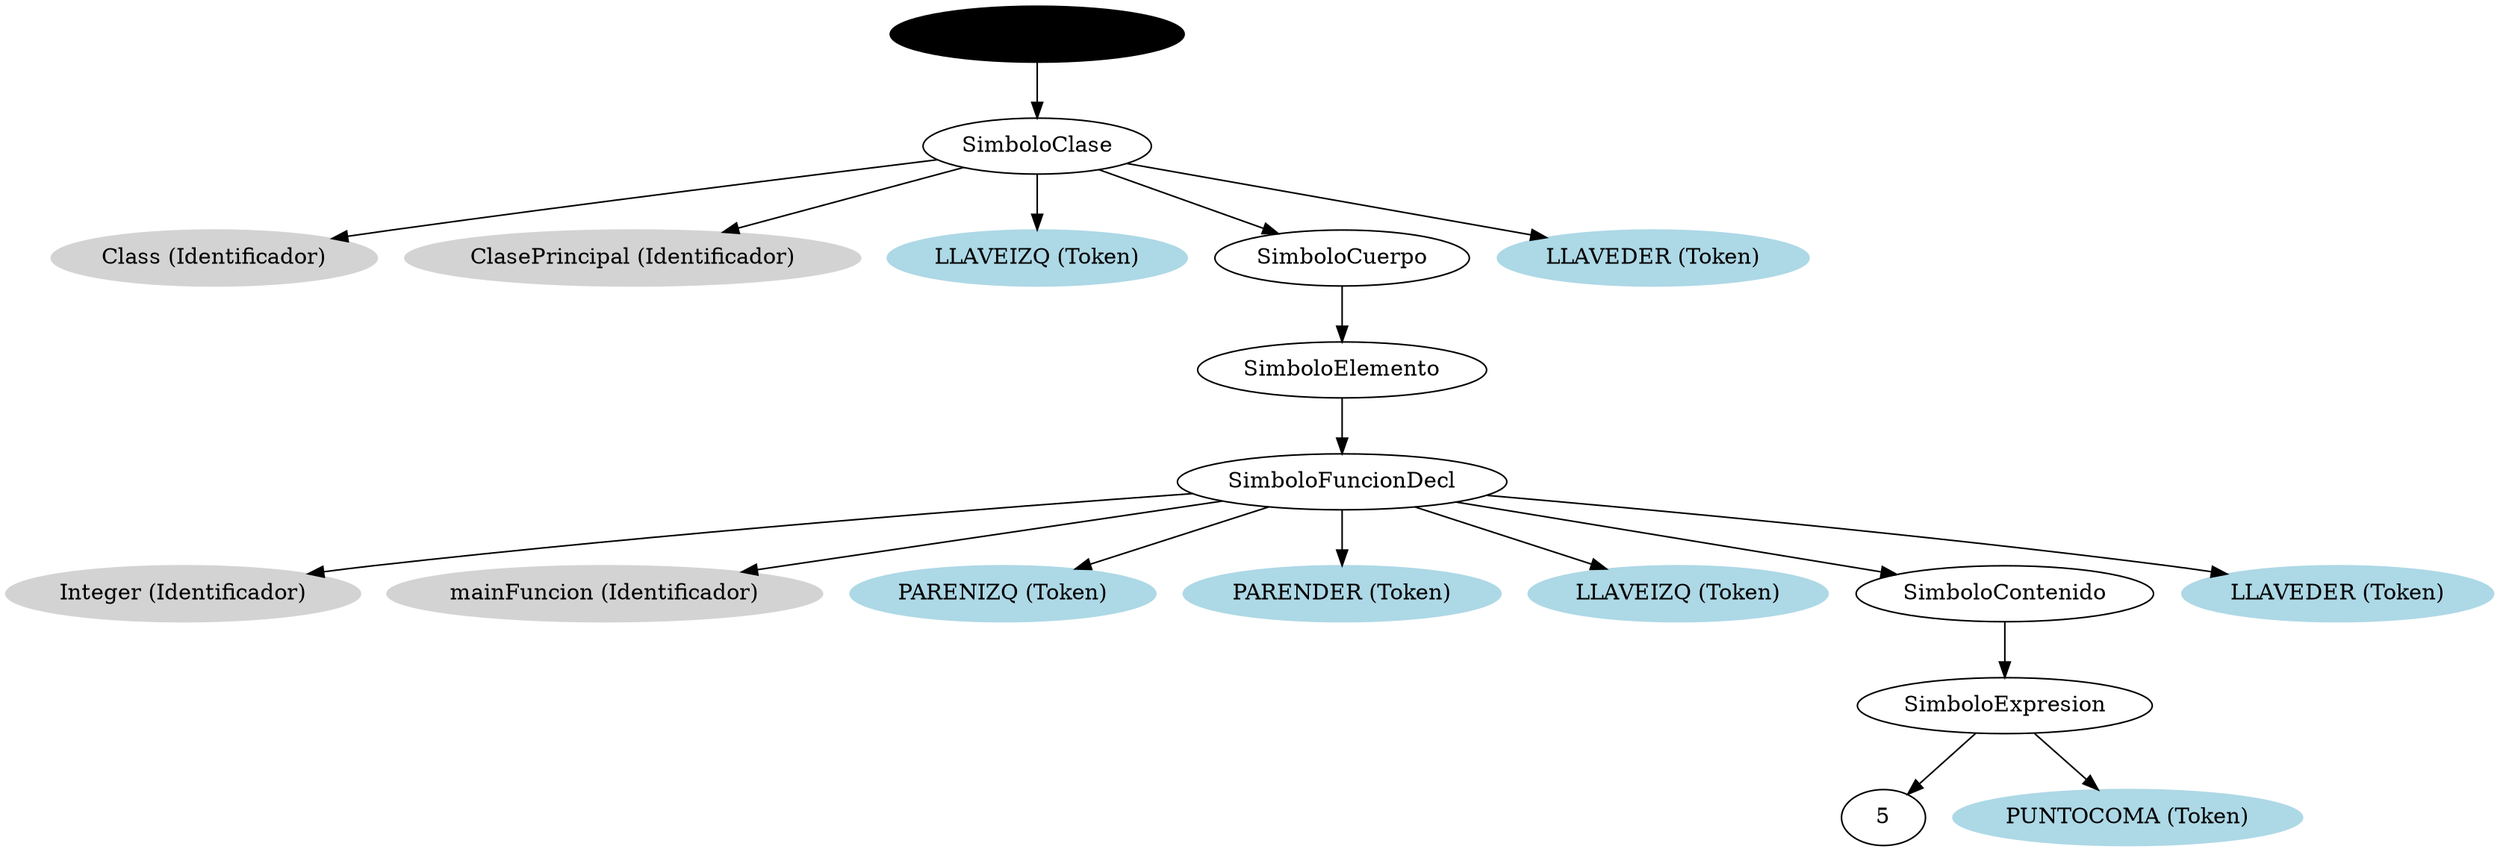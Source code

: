 digraph G {

12 -> 11
11 -> 21
21 [color=lightgrey,style=filled,label="Class (Identificador)"]
11 -> 22
22 [color=lightgrey,style=filled,label="ClasePrincipal (Identificador)"]
11 -> 23
23 [color=lightblue,style=filled,label="LLAVEIZQ (Token)"]
11 -> 10
10 -> 9
9 -> 8
8 -> 37
37 [color=lightgrey,style=filled,label="Integer (Identificador)"]
8 -> 38
38 [color=lightgrey,style=filled,label="mainFuncion (Identificador)"]
8 -> 39
39 [color=lightblue,style=filled,label="PARENIZQ (Token)"]
8 -> 40
40 [color=lightblue,style=filled,label="PARENDER (Token)"]
8 -> 41
41 [color=lightblue,style=filled,label="LLAVEIZQ (Token)"]
8 -> 7
7 -> 6
6 -> 5
6 -> 45
45 [color=lightblue,style=filled,label="PUNTOCOMA (Token)"]
6 [label="SimboloExpresion"]
7 [label="SimboloContenido"]
8 -> 42
42 [color=lightblue,style=filled,label="LLAVEDER (Token)"]
8 [label="SimboloFuncionDecl"]
9 [label="SimboloElemento"]
10 [label="SimboloCuerpo"]
11 -> 24
24 [color=lightblue,style=filled,label="LLAVEDER (Token)"]
11 [label="SimboloClase"]
12 [color=black,style=filled,label="SimboloPrograma"]

}
